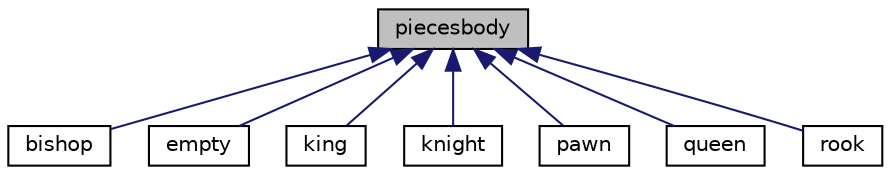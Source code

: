 digraph "piecesbody"
{
  edge [fontname="Helvetica",fontsize="10",labelfontname="Helvetica",labelfontsize="10"];
  node [fontname="Helvetica",fontsize="10",shape=record];
  Node1 [label="piecesbody",height=0.2,width=0.4,color="black", fillcolor="grey75", style="filled", fontcolor="black"];
  Node1 -> Node2 [dir="back",color="midnightblue",fontsize="10",style="solid",fontname="Helvetica"];
  Node2 [label="bishop",height=0.2,width=0.4,color="black", fillcolor="white", style="filled",URL="$classbishop.html"];
  Node1 -> Node3 [dir="back",color="midnightblue",fontsize="10",style="solid",fontname="Helvetica"];
  Node3 [label="empty",height=0.2,width=0.4,color="black", fillcolor="white", style="filled",URL="$classempty.html"];
  Node1 -> Node4 [dir="back",color="midnightblue",fontsize="10",style="solid",fontname="Helvetica"];
  Node4 [label="king",height=0.2,width=0.4,color="black", fillcolor="white", style="filled",URL="$classking.html"];
  Node1 -> Node5 [dir="back",color="midnightblue",fontsize="10",style="solid",fontname="Helvetica"];
  Node5 [label="knight",height=0.2,width=0.4,color="black", fillcolor="white", style="filled",URL="$classknight.html"];
  Node1 -> Node6 [dir="back",color="midnightblue",fontsize="10",style="solid",fontname="Helvetica"];
  Node6 [label="pawn",height=0.2,width=0.4,color="black", fillcolor="white", style="filled",URL="$classpawn.html"];
  Node1 -> Node7 [dir="back",color="midnightblue",fontsize="10",style="solid",fontname="Helvetica"];
  Node7 [label="queen",height=0.2,width=0.4,color="black", fillcolor="white", style="filled",URL="$classqueen.html"];
  Node1 -> Node8 [dir="back",color="midnightblue",fontsize="10",style="solid",fontname="Helvetica"];
  Node8 [label="rook",height=0.2,width=0.4,color="black", fillcolor="white", style="filled",URL="$classrook.html"];
}
